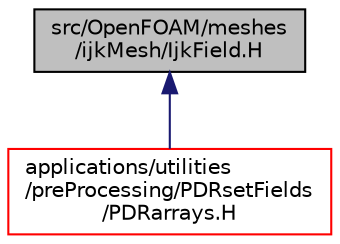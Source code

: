 digraph "src/OpenFOAM/meshes/ijkMesh/IjkField.H"
{
  bgcolor="transparent";
  edge [fontname="Helvetica",fontsize="10",labelfontname="Helvetica",labelfontsize="10"];
  node [fontname="Helvetica",fontsize="10",shape=record];
  Node1 [label="src/OpenFOAM/meshes\l/ijkMesh/IjkField.H",height=0.2,width=0.4,color="black", fillcolor="grey75", style="filled" fontcolor="black"];
  Node1 -> Node2 [dir="back",color="midnightblue",fontsize="10",style="solid",fontname="Helvetica"];
  Node2 [label="applications/utilities\l/preProcessing/PDRsetFields\l/PDRarrays.H",height=0.2,width=0.4,color="red",URL="$PDRarrays_8H.html"];
}
